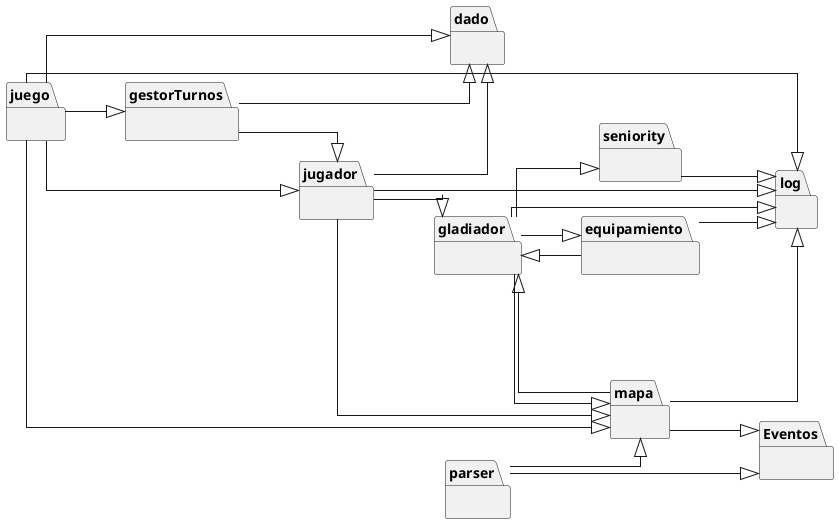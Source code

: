 @startuml
!define RECTANGLE class

left to right direction
skinparam linetype ortho


package dado {}
package equipamiento {}
package Eventos {}
package gestorTurnos {}
package gladiador {}
package juego {}
package jugador {}
package log {}
package mapa {}
package parser {}
package seniority {}


juego --|> jugador
juego --|> mapa
juego --|> dado
juego --|> gestorTurnos
juego --|> log
mapa --|> gladiador
mapa --|> Eventos
mapa --|> log
gestorTurnos --|> dado
gestorTurnos --|> jugador
jugador --|> dado
jugador --|> log
jugador --|> mapa
jugador --|> gladiador
gladiador --|> equipamiento
gladiador --|> log
gladiador --|> mapa
gladiador --|> seniority
seniority --|> log
equipamiento --|> log
equipamiento --|> gladiador
parser --|> Eventos
parser --|> mapa

@enduml

modelo --> dado
modelo --> equipamiento
modelo --> Eventos
modelo --> excepciones
modelo --> gestorTurnos
modelo --> gladiador
modelo --> juego
modelo --> log
modelo --> mapa
modelo --> parser
modelo --> seniority